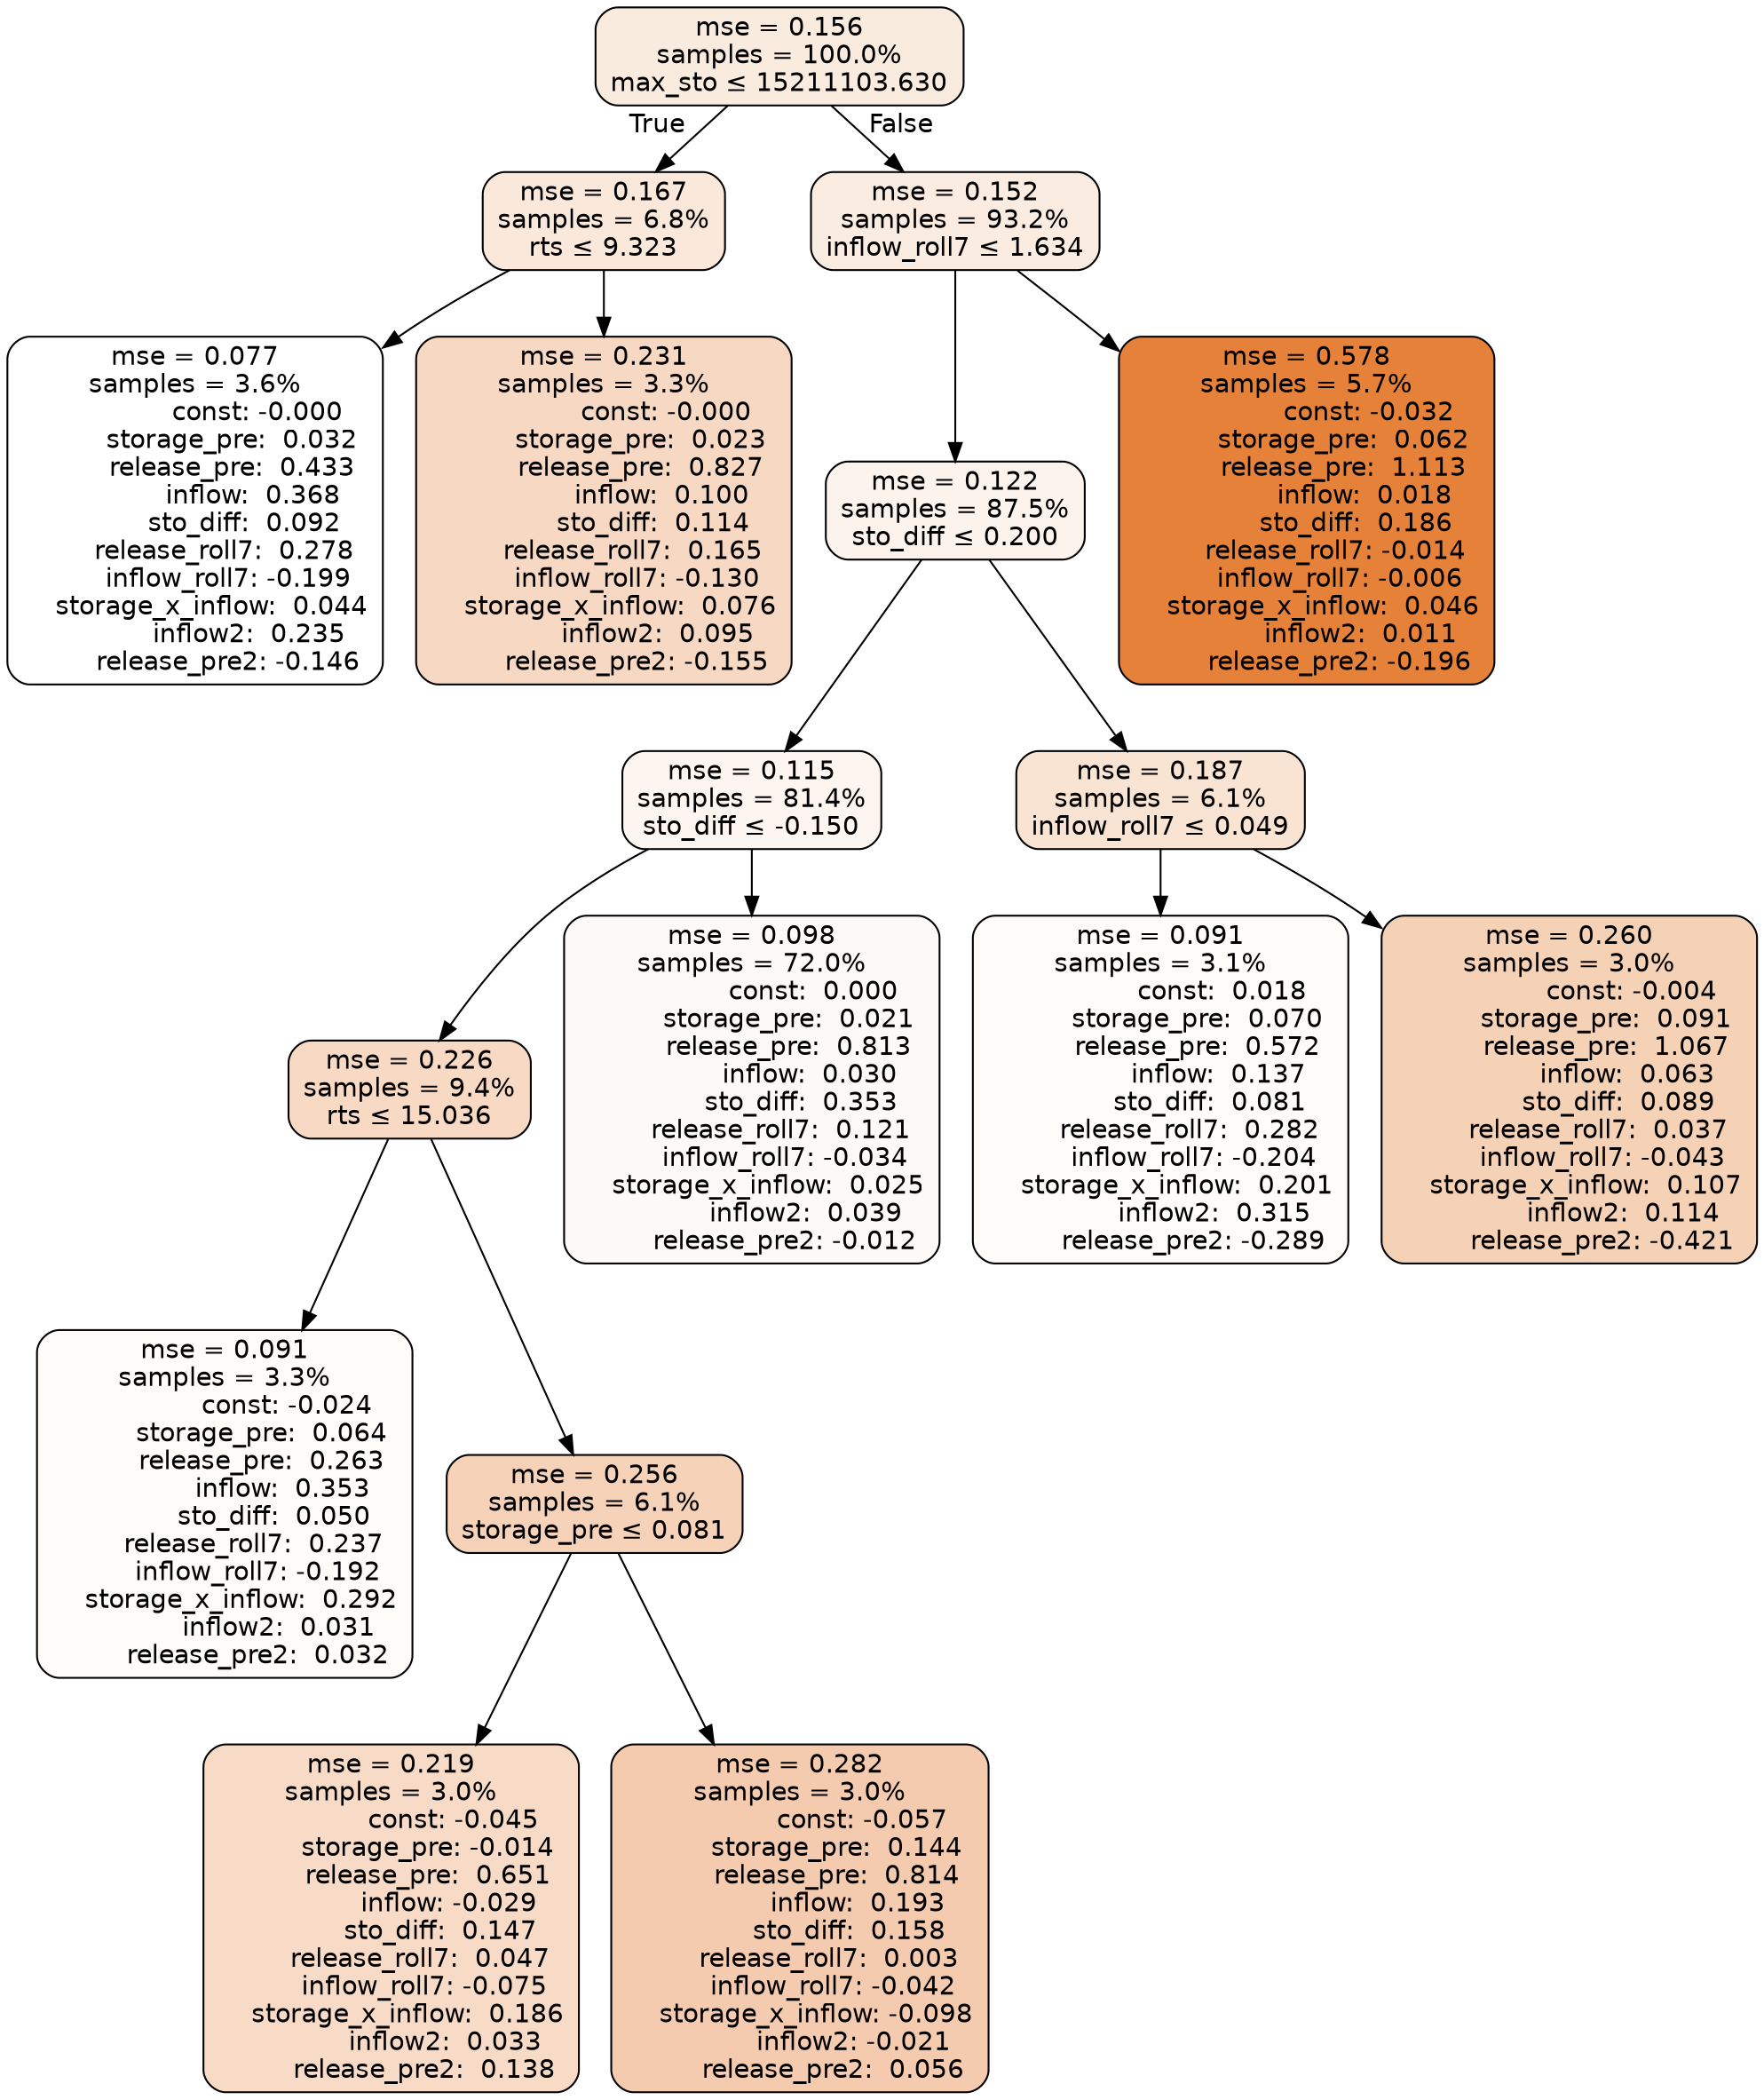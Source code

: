 digraph tree {
bgcolor="transparent"
node [shape=rectangle, style="filled, rounded", color="black", fontname=helvetica] ;
edge [fontname=helvetica] ;
	"0" [label="mse = 0.156
samples = 100.0%
max_sto &le; 15211103.630", fillcolor="#faebdf"]
	"1" [label="mse = 0.167
samples = 6.8%
rts &le; 9.323", fillcolor="#fae8db"]
	"2" [label="mse = 0.077
samples = 3.6%
               const: -0.000
         storage_pre:  0.032
         release_pre:  0.433
              inflow:  0.368
            sto_diff:  0.092
       release_roll7:  0.278
        inflow_roll7: -0.199
    storage_x_inflow:  0.044
             inflow2:  0.235
        release_pre2: -0.146", fillcolor="#ffffff"]
	"3" [label="mse = 0.231
samples = 3.3%
               const: -0.000
         storage_pre:  0.023
         release_pre:  0.827
              inflow:  0.100
            sto_diff:  0.114
       release_roll7:  0.165
        inflow_roll7: -0.130
    storage_x_inflow:  0.076
             inflow2:  0.095
        release_pre2: -0.155", fillcolor="#f7d8c2"]
	"4" [label="mse = 0.152
samples = 93.2%
inflow_roll7 &le; 1.634", fillcolor="#fbece1"]
	"5" [label="mse = 0.122
samples = 87.5%
sto_diff &le; 0.200", fillcolor="#fcf3ed"]
	"6" [label="mse = 0.115
samples = 81.4%
sto_diff &le; -0.150", fillcolor="#fdf5f0"]
	"7" [label="mse = 0.226
samples = 9.4%
rts &le; 15.036", fillcolor="#f7d9c4"]
	"8" [label="mse = 0.091
samples = 3.3%
               const: -0.024
         storage_pre:  0.064
         release_pre:  0.263
              inflow:  0.353
            sto_diff:  0.050
       release_roll7:  0.237
        inflow_roll7: -0.192
    storage_x_inflow:  0.292
             inflow2:  0.031
        release_pre2:  0.032", fillcolor="#fefbf9"]
	"9" [label="mse = 0.256
samples = 6.1%
storage_pre &le; 0.081", fillcolor="#f5d2b8"]
	"10" [label="mse = 0.219
samples = 3.0%
               const: -0.045
         storage_pre: -0.014
         release_pre:  0.651
              inflow: -0.029
            sto_diff:  0.147
       release_roll7:  0.047
        inflow_roll7: -0.075
    storage_x_inflow:  0.186
             inflow2:  0.033
        release_pre2:  0.138", fillcolor="#f7dbc7"]
	"11" [label="mse = 0.282
samples = 3.0%
               const: -0.057
         storage_pre:  0.144
         release_pre:  0.814
              inflow:  0.193
            sto_diff:  0.158
       release_roll7:  0.003
        inflow_roll7: -0.042
    storage_x_inflow: -0.098
             inflow2: -0.021
        release_pre2:  0.056", fillcolor="#f4cbae"]
	"12" [label="mse = 0.098
samples = 72.0%
               const:  0.000
         storage_pre:  0.021
         release_pre:  0.813
              inflow:  0.030
            sto_diff:  0.353
       release_roll7:  0.121
        inflow_roll7: -0.034
    storage_x_inflow:  0.025
             inflow2:  0.039
        release_pre2: -0.012", fillcolor="#fdf9f6"]
	"13" [label="mse = 0.187
samples = 6.1%
inflow_roll7 &le; 0.049", fillcolor="#f9e3d3"]
	"14" [label="mse = 0.091
samples = 3.1%
               const:  0.018
         storage_pre:  0.070
         release_pre:  0.572
              inflow:  0.137
            sto_diff:  0.081
       release_roll7:  0.282
        inflow_roll7: -0.204
    storage_x_inflow:  0.201
             inflow2:  0.315
        release_pre2: -0.289", fillcolor="#fefbf9"]
	"15" [label="mse = 0.260
samples = 3.0%
               const: -0.004
         storage_pre:  0.091
         release_pre:  1.067
              inflow:  0.063
            sto_diff:  0.089
       release_roll7:  0.037
        inflow_roll7: -0.043
    storage_x_inflow:  0.107
             inflow2:  0.114
        release_pre2: -0.421", fillcolor="#f5d1b6"]
	"16" [label="mse = 0.578
samples = 5.7%
               const: -0.032
         storage_pre:  0.062
         release_pre:  1.113
              inflow:  0.018
            sto_diff:  0.186
       release_roll7: -0.014
        inflow_roll7: -0.006
    storage_x_inflow:  0.046
             inflow2:  0.011
        release_pre2: -0.196", fillcolor="#e58139"]

	"0" -> "1" [labeldistance=2.5, labelangle=45, headlabel="True"]
	"1" -> "2"
	"1" -> "3"
	"0" -> "4" [labeldistance=2.5, labelangle=-45, headlabel="False"]
	"4" -> "5"
	"5" -> "6"
	"6" -> "7"
	"7" -> "8"
	"7" -> "9"
	"9" -> "10"
	"9" -> "11"
	"6" -> "12"
	"5" -> "13"
	"13" -> "14"
	"13" -> "15"
	"4" -> "16"
}
